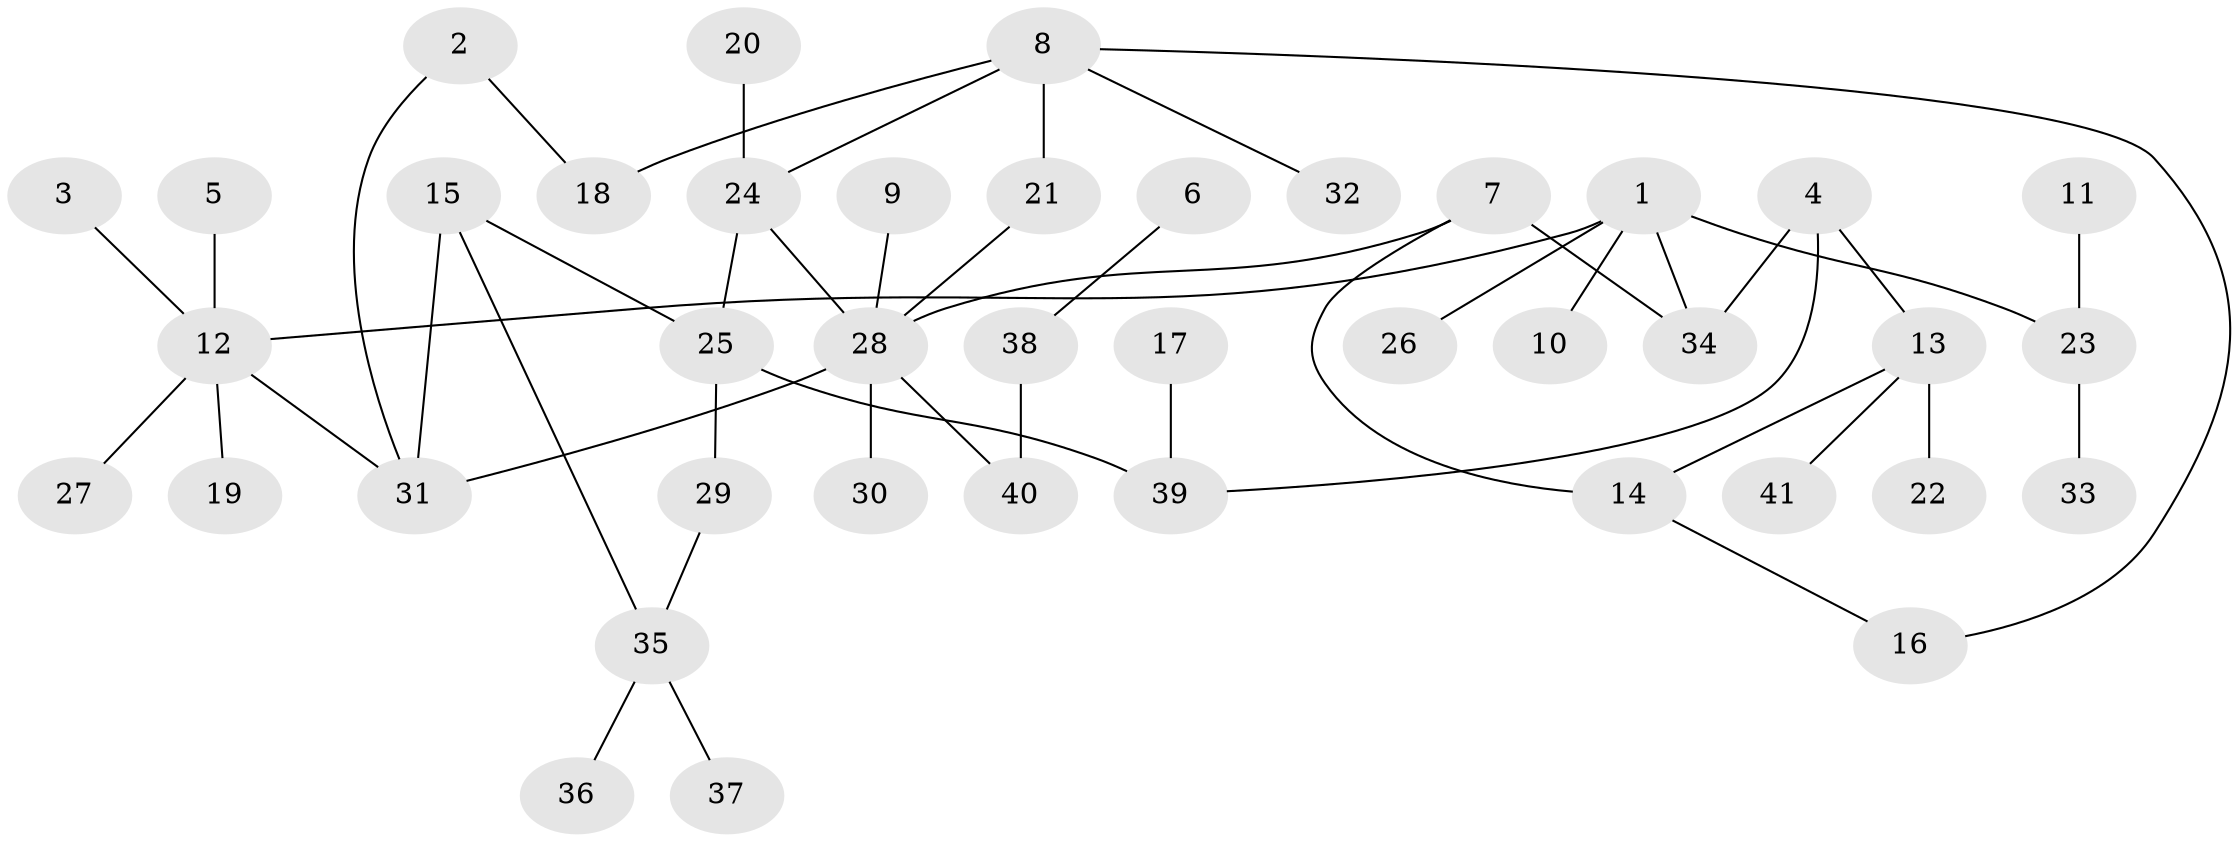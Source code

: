 // original degree distribution, {4: 0.10975609756097561, 3: 0.0975609756097561, 7: 0.012195121951219513, 5: 0.04878048780487805, 8: 0.012195121951219513, 2: 0.2926829268292683, 1: 0.4268292682926829}
// Generated by graph-tools (version 1.1) at 2025/49/03/09/25 03:49:23]
// undirected, 41 vertices, 48 edges
graph export_dot {
graph [start="1"]
  node [color=gray90,style=filled];
  1;
  2;
  3;
  4;
  5;
  6;
  7;
  8;
  9;
  10;
  11;
  12;
  13;
  14;
  15;
  16;
  17;
  18;
  19;
  20;
  21;
  22;
  23;
  24;
  25;
  26;
  27;
  28;
  29;
  30;
  31;
  32;
  33;
  34;
  35;
  36;
  37;
  38;
  39;
  40;
  41;
  1 -- 10 [weight=1.0];
  1 -- 12 [weight=1.0];
  1 -- 23 [weight=1.0];
  1 -- 26 [weight=1.0];
  1 -- 34 [weight=1.0];
  2 -- 18 [weight=1.0];
  2 -- 31 [weight=1.0];
  3 -- 12 [weight=1.0];
  4 -- 13 [weight=1.0];
  4 -- 34 [weight=1.0];
  4 -- 39 [weight=1.0];
  5 -- 12 [weight=1.0];
  6 -- 38 [weight=1.0];
  7 -- 14 [weight=1.0];
  7 -- 28 [weight=1.0];
  7 -- 34 [weight=1.0];
  8 -- 16 [weight=1.0];
  8 -- 18 [weight=1.0];
  8 -- 21 [weight=1.0];
  8 -- 24 [weight=1.0];
  8 -- 32 [weight=1.0];
  9 -- 28 [weight=1.0];
  11 -- 23 [weight=1.0];
  12 -- 19 [weight=1.0];
  12 -- 27 [weight=1.0];
  12 -- 31 [weight=1.0];
  13 -- 14 [weight=1.0];
  13 -- 22 [weight=1.0];
  13 -- 41 [weight=1.0];
  14 -- 16 [weight=1.0];
  15 -- 25 [weight=1.0];
  15 -- 31 [weight=1.0];
  15 -- 35 [weight=1.0];
  17 -- 39 [weight=1.0];
  20 -- 24 [weight=1.0];
  21 -- 28 [weight=1.0];
  23 -- 33 [weight=1.0];
  24 -- 25 [weight=1.0];
  24 -- 28 [weight=1.0];
  25 -- 29 [weight=1.0];
  25 -- 39 [weight=1.0];
  28 -- 30 [weight=1.0];
  28 -- 31 [weight=1.0];
  28 -- 40 [weight=1.0];
  29 -- 35 [weight=1.0];
  35 -- 36 [weight=1.0];
  35 -- 37 [weight=1.0];
  38 -- 40 [weight=1.0];
}
